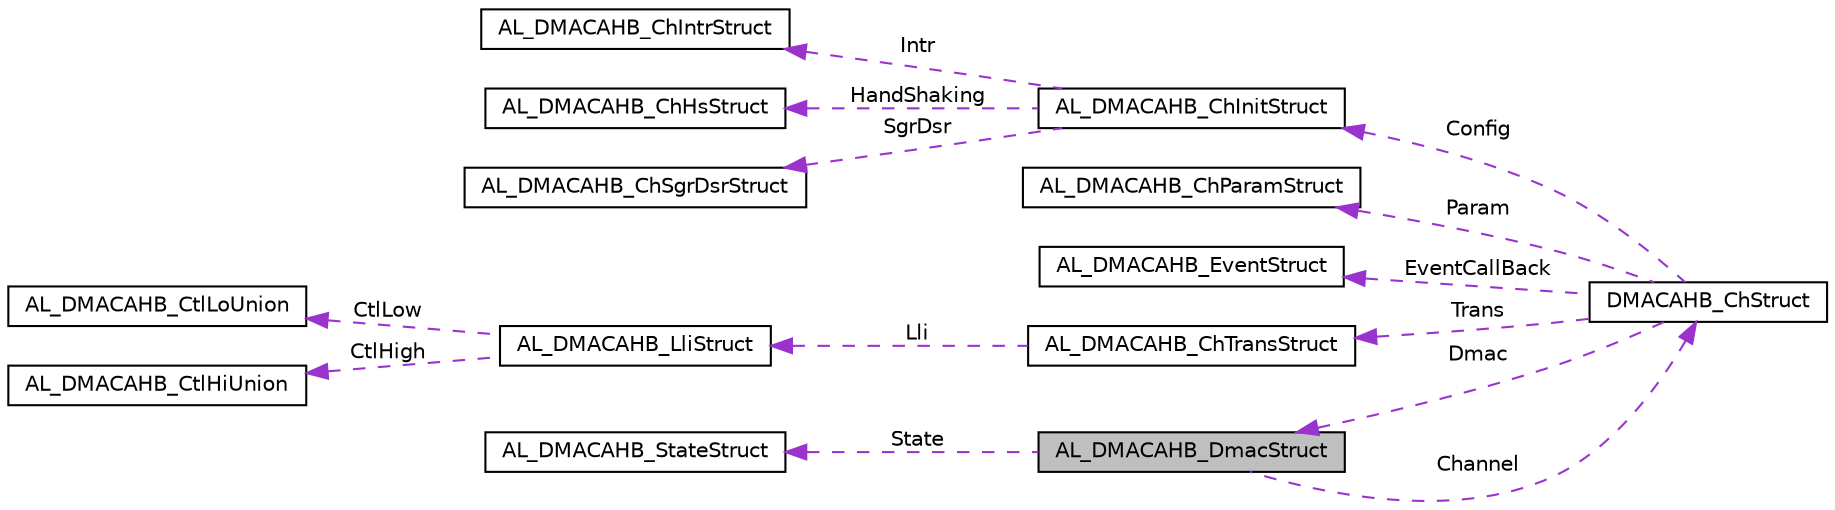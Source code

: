 digraph "AL_DMACAHB_DmacStruct"
{
  edge [fontname="Helvetica",fontsize="10",labelfontname="Helvetica",labelfontsize="10"];
  node [fontname="Helvetica",fontsize="10",shape=record];
  rankdir="LR";
  Node1 [label="AL_DMACAHB_DmacStruct",height=0.2,width=0.4,color="black", fillcolor="grey75", style="filled", fontcolor="black"];
  Node2 -> Node1 [dir="back",color="darkorchid3",fontsize="10",style="dashed",label=" State" ,fontname="Helvetica"];
  Node2 [label="AL_DMACAHB_StateStruct",height=0.2,width=0.4,color="black", fillcolor="white", style="filled",URL="$structAL__DMACAHB__StateStruct.html",tooltip="Dmac ahb current state struct. "];
  Node3 -> Node1 [dir="back",color="darkorchid3",fontsize="10",style="dashed",label=" Channel" ,fontname="Helvetica"];
  Node3 [label="DMACAHB_ChStruct",height=0.2,width=0.4,color="black", fillcolor="white", style="filled",URL="$structDMACAHB__ChStruct.html",tooltip="Channel dev struct. "];
  Node4 -> Node3 [dir="back",color="darkorchid3",fontsize="10",style="dashed",label=" Config" ,fontname="Helvetica"];
  Node4 [label="AL_DMACAHB_ChInitStruct",height=0.2,width=0.4,color="black", fillcolor="white", style="filled",URL="$structAL__DMACAHB__ChInitStruct.html",tooltip="Channel init struct. "];
  Node5 -> Node4 [dir="back",color="darkorchid3",fontsize="10",style="dashed",label=" Intr" ,fontname="Helvetica"];
  Node5 [label="AL_DMACAHB_ChIntrStruct",height=0.2,width=0.4,color="black", fillcolor="white", style="filled",URL="$structAL__DMACAHB__ChIntrStruct.html",tooltip="Channel intr struct. "];
  Node6 -> Node4 [dir="back",color="darkorchid3",fontsize="10",style="dashed",label=" HandShaking" ,fontname="Helvetica"];
  Node6 [label="AL_DMACAHB_ChHsStruct",height=0.2,width=0.4,color="black", fillcolor="white", style="filled",URL="$structAL__DMACAHB__ChHsStruct.html",tooltip="Channel hand shaking config struct. "];
  Node7 -> Node4 [dir="back",color="darkorchid3",fontsize="10",style="dashed",label=" SgrDsr" ,fontname="Helvetica"];
  Node7 [label="AL_DMACAHB_ChSgrDsrStruct",height=0.2,width=0.4,color="black", fillcolor="white", style="filled",URL="$structAL__DMACAHB__ChSgrDsrStruct.html",tooltip="Channel source gather & destination scatter struct. "];
  Node8 -> Node3 [dir="back",color="darkorchid3",fontsize="10",style="dashed",label=" Param" ,fontname="Helvetica"];
  Node8 [label="AL_DMACAHB_ChParamStruct",height=0.2,width=0.4,color="black", fillcolor="white", style="filled",URL="$structAL__DMACAHB__ChParamStruct.html",tooltip="Channel params struct. "];
  Node1 -> Node3 [dir="back",color="darkorchid3",fontsize="10",style="dashed",label=" Dmac" ,fontname="Helvetica"];
  Node9 -> Node3 [dir="back",color="darkorchid3",fontsize="10",style="dashed",label=" EventCallBack" ,fontname="Helvetica"];
  Node9 [label="AL_DMACAHB_EventStruct",height=0.2,width=0.4,color="black", fillcolor="white", style="filled",URL="$structAL__DMACAHB__EventStruct.html",tooltip="Dmac ahb event struct. "];
  Node10 -> Node3 [dir="back",color="darkorchid3",fontsize="10",style="dashed",label=" Trans" ,fontname="Helvetica"];
  Node10 [label="AL_DMACAHB_ChTransStruct",height=0.2,width=0.4,color="black", fillcolor="white", style="filled",URL="$structAL__DMACAHB__ChTransStruct.html",tooltip="Dmac ahb trans config struct. "];
  Node11 -> Node10 [dir="back",color="darkorchid3",fontsize="10",style="dashed",label=" Lli" ,fontname="Helvetica"];
  Node11 [label="AL_DMACAHB_LliStruct",height=0.2,width=0.4,color="black", fillcolor="white", style="filled",URL="$structAL__DMACAHB__LliStruct.html",tooltip="Dmac ahb link list item struct. "];
  Node12 -> Node11 [dir="back",color="darkorchid3",fontsize="10",style="dashed",label=" CtlLow" ,fontname="Helvetica"];
  Node12 [label="AL_DMACAHB_CtlLoUnion",height=0.2,width=0.4,color="black", fillcolor="white", style="filled",URL="$unionAL__DMACAHB__CtlLoUnion.html",tooltip="Dmac ahb control low register union. "];
  Node13 -> Node11 [dir="back",color="darkorchid3",fontsize="10",style="dashed",label=" CtlHigh" ,fontname="Helvetica"];
  Node13 [label="AL_DMACAHB_CtlHiUnion",height=0.2,width=0.4,color="black", fillcolor="white", style="filled",URL="$unionAL__DMACAHB__CtlHiUnion.html",tooltip="Dmac ahb control high register union. "];
}
